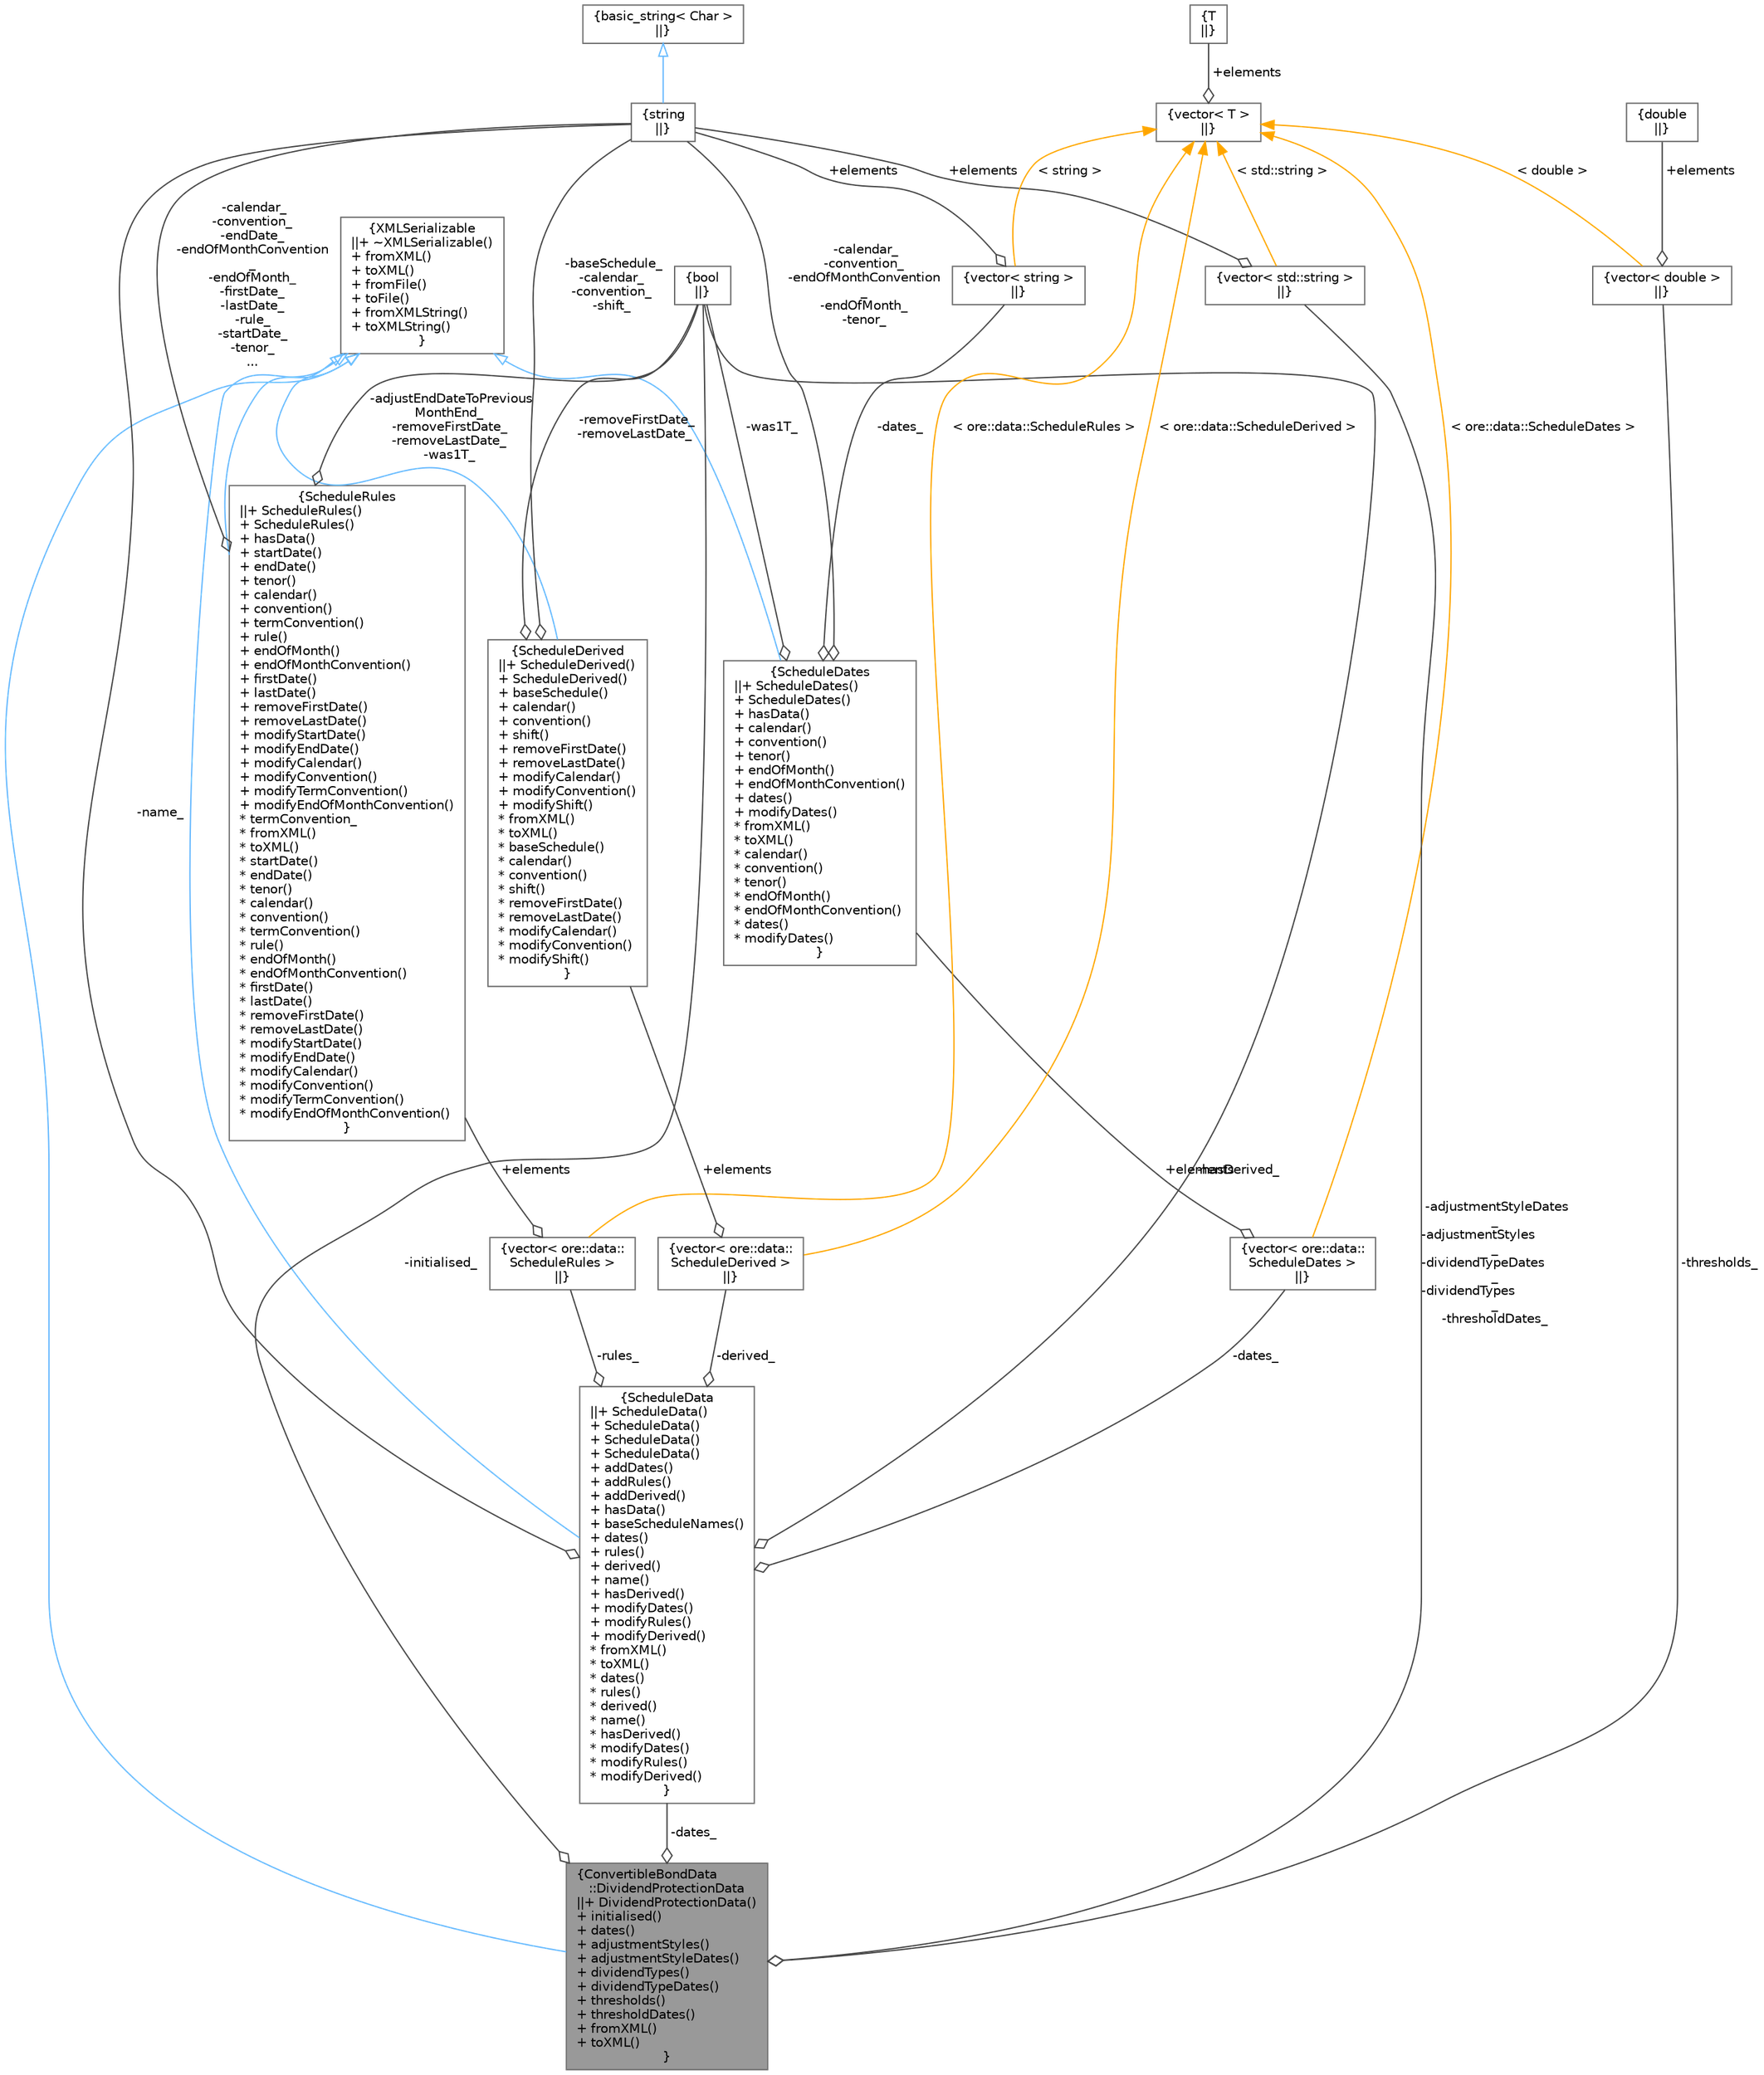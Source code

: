 digraph "ConvertibleBondData::DividendProtectionData"
{
 // INTERACTIVE_SVG=YES
 // LATEX_PDF_SIZE
  bgcolor="transparent";
  edge [fontname=Helvetica,fontsize=10,labelfontname=Helvetica,labelfontsize=10];
  node [fontname=Helvetica,fontsize=10,shape=box,height=0.2,width=0.4];
  Node1 [label="{ConvertibleBondData\l::DividendProtectionData\n||+ DividendProtectionData()\l+ initialised()\l+ dates()\l+ adjustmentStyles()\l+ adjustmentStyleDates()\l+ dividendTypes()\l+ dividendTypeDates()\l+ thresholds()\l+ thresholdDates()\l+ fromXML()\l+ toXML()\l}",height=0.2,width=0.4,color="gray40", fillcolor="grey60", style="filled", fontcolor="black",tooltip=" "];
  Node2 -> Node1 [dir="back",color="steelblue1",style="solid",arrowtail="onormal"];
  Node2 [label="{XMLSerializable\n||+ ~XMLSerializable()\l+ fromXML()\l+ toXML()\l+ fromFile()\l+ toFile()\l+ fromXMLString()\l+ toXMLString()\l}",height=0.2,width=0.4,color="gray40", fillcolor="white", style="filled",URL="$classore_1_1data_1_1_x_m_l_serializable.html",tooltip="Base class for all serializable classes."];
  Node3 -> Node1 [color="grey25",style="solid",label=" -initialised_" ,arrowhead="odiamond"];
  Node3 [label="{bool\n||}",height=0.2,width=0.4,color="gray40", fillcolor="white", style="filled",URL="$classbool.html",tooltip=" "];
  Node4 -> Node1 [color="grey25",style="solid",label=" -dates_" ,arrowhead="odiamond"];
  Node4 [label="{ScheduleData\n||+ ScheduleData()\l+ ScheduleData()\l+ ScheduleData()\l+ ScheduleData()\l+ addDates()\l+ addRules()\l+ addDerived()\l+ hasData()\l+ baseScheduleNames()\l+ dates()\l+ rules()\l+ derived()\l+ name()\l+ hasDerived()\l+ modifyDates()\l+ modifyRules()\l+ modifyDerived()\l* fromXML()\l* toXML()\l* dates()\l* rules()\l* derived()\l* name()\l* hasDerived()\l* modifyDates()\l* modifyRules()\l* modifyDerived()\l}",height=0.2,width=0.4,color="gray40", fillcolor="white", style="filled",URL="$classore_1_1data_1_1_schedule_data.html",tooltip="Serializable schedule data."];
  Node2 -> Node4 [dir="back",color="steelblue1",style="solid",arrowtail="onormal"];
  Node5 -> Node4 [color="grey25",style="solid",label=" -dates_" ,arrowhead="odiamond"];
  Node5 [label="{vector\< ore::data::\lScheduleDates \>\n||}",height=0.2,width=0.4,color="gray40", fillcolor="white", style="filled",tooltip=" "];
  Node6 -> Node5 [color="grey25",style="solid",label=" +elements" ,arrowhead="odiamond"];
  Node6 [label="{ScheduleDates\n||+ ScheduleDates()\l+ ScheduleDates()\l+ hasData()\l+ calendar()\l+ convention()\l+ tenor()\l+ endOfMonth()\l+ endOfMonthConvention()\l+ dates()\l+ modifyDates()\l* fromXML()\l* toXML()\l* calendar()\l* convention()\l* tenor()\l* endOfMonth()\l* endOfMonthConvention()\l* dates()\l* modifyDates()\l}",height=0.2,width=0.4,color="gray40", fillcolor="white", style="filled",URL="$classore_1_1data_1_1_schedule_dates.html",tooltip="Serializable object holding schedule Dates data."];
  Node2 -> Node6 [dir="back",color="steelblue1",style="solid",arrowtail="onormal"];
  Node7 -> Node6 [color="grey25",style="solid",label=" -calendar_\n-convention_\n-endOfMonthConvention\l_\n-endOfMonth_\n-tenor_" ,arrowhead="odiamond"];
  Node7 [label="{string\n||}",height=0.2,width=0.4,color="gray40", fillcolor="white", style="filled",tooltip=" "];
  Node8 -> Node7 [dir="back",color="steelblue1",style="solid",arrowtail="onormal"];
  Node8 [label="{basic_string\< Char \>\n||}",height=0.2,width=0.4,color="gray40", fillcolor="white", style="filled",tooltip=" "];
  Node9 -> Node6 [color="grey25",style="solid",label=" -dates_" ,arrowhead="odiamond"];
  Node9 [label="{vector\< string \>\n||}",height=0.2,width=0.4,color="gray40", fillcolor="white", style="filled",tooltip=" "];
  Node7 -> Node9 [color="grey25",style="solid",label=" +elements" ,arrowhead="odiamond"];
  Node10 -> Node9 [dir="back",color="orange",style="solid",label=" \< string \>" ];
  Node10 [label="{vector\< T \>\n||}",height=0.2,width=0.4,color="gray40", fillcolor="white", style="filled",tooltip=" "];
  Node11 -> Node10 [color="grey25",style="solid",label=" +elements" ,arrowhead="odiamond"];
  Node11 [label="{T\n||}",height=0.2,width=0.4,color="gray40", fillcolor="white", style="filled",tooltip=" "];
  Node3 -> Node6 [color="grey25",style="solid",label=" -was1T_" ,arrowhead="odiamond"];
  Node10 -> Node5 [dir="back",color="orange",style="solid",label=" \< ore::data::ScheduleDates \>" ];
  Node12 -> Node4 [color="grey25",style="solid",label=" -rules_" ,arrowhead="odiamond"];
  Node12 [label="{vector\< ore::data::\lScheduleRules \>\n||}",height=0.2,width=0.4,color="gray40", fillcolor="white", style="filled",tooltip=" "];
  Node13 -> Node12 [color="grey25",style="solid",label=" +elements" ,arrowhead="odiamond"];
  Node13 [label="{ScheduleRules\n||+ ScheduleRules()\l+ ScheduleRules()\l+ hasData()\l+ startDate()\l+ endDate()\l+ tenor()\l+ calendar()\l+ convention()\l+ termConvention()\l+ rule()\l+ endOfMonth()\l+ endOfMonthConvention()\l+ firstDate()\l+ lastDate()\l+ removeFirstDate()\l+ removeLastDate()\l+ modifyStartDate()\l+ modifyEndDate()\l+ modifyCalendar()\l+ modifyConvention()\l+ modifyTermConvention()\l+ modifyEndOfMonthConvention()\l* termConvention_\l* fromXML()\l* toXML()\l* startDate()\l* endDate()\l* tenor()\l* calendar()\l* convention()\l* termConvention()\l* rule()\l* endOfMonth()\l* endOfMonthConvention()\l* firstDate()\l* lastDate()\l* removeFirstDate()\l* removeLastDate()\l* modifyStartDate()\l* modifyEndDate()\l* modifyCalendar()\l* modifyConvention()\l* modifyTermConvention()\l* modifyEndOfMonthConvention()\l}",height=0.2,width=0.4,color="gray40", fillcolor="white", style="filled",URL="$classore_1_1data_1_1_schedule_rules.html",tooltip="Serializable object holding schedule Rules data."];
  Node2 -> Node13 [dir="back",color="steelblue1",style="solid",arrowtail="onormal"];
  Node7 -> Node13 [color="grey25",style="solid",label=" -calendar_\n-convention_\n-endDate_\n-endOfMonthConvention\l_\n-endOfMonth_\n-firstDate_\n-lastDate_\n-rule_\n-startDate_\n-tenor_\n..." ,arrowhead="odiamond"];
  Node3 -> Node13 [color="grey25",style="solid",label=" -adjustEndDateToPrevious\lMonthEnd_\n-removeFirstDate_\n-removeLastDate_\n-was1T_" ,arrowhead="odiamond"];
  Node10 -> Node12 [dir="back",color="orange",style="solid",label=" \< ore::data::ScheduleRules \>" ];
  Node14 -> Node4 [color="grey25",style="solid",label=" -derived_" ,arrowhead="odiamond"];
  Node14 [label="{vector\< ore::data::\lScheduleDerived \>\n||}",height=0.2,width=0.4,color="gray40", fillcolor="white", style="filled",tooltip=" "];
  Node15 -> Node14 [color="grey25",style="solid",label=" +elements" ,arrowhead="odiamond"];
  Node15 [label="{ScheduleDerived\n||+ ScheduleDerived()\l+ ScheduleDerived()\l+ baseSchedule()\l+ calendar()\l+ convention()\l+ shift()\l+ removeFirstDate()\l+ removeLastDate()\l+ modifyCalendar()\l+ modifyConvention()\l+ modifyShift()\l* fromXML()\l* toXML()\l* baseSchedule()\l* calendar()\l* convention()\l* shift()\l* removeFirstDate()\l* removeLastDate()\l* modifyCalendar()\l* modifyConvention()\l* modifyShift()\l}",height=0.2,width=0.4,color="gray40", fillcolor="white", style="filled",URL="$classore_1_1data_1_1_schedule_derived.html",tooltip="Serializable object holding Derived schedule data."];
  Node2 -> Node15 [dir="back",color="steelblue1",style="solid",arrowtail="onormal"];
  Node7 -> Node15 [color="grey25",style="solid",label=" -baseSchedule_\n-calendar_\n-convention_\n-shift_" ,arrowhead="odiamond"];
  Node3 -> Node15 [color="grey25",style="solid",label=" -removeFirstDate_\n-removeLastDate_" ,arrowhead="odiamond"];
  Node10 -> Node14 [dir="back",color="orange",style="solid",label=" \< ore::data::ScheduleDerived \>" ];
  Node7 -> Node4 [color="grey25",style="solid",label=" -name_" ,arrowhead="odiamond"];
  Node3 -> Node4 [color="grey25",style="solid",label=" -hasDerived_" ,arrowhead="odiamond"];
  Node16 -> Node1 [color="grey25",style="solid",label=" -adjustmentStyleDates\l_\n-adjustmentStyles\l_\n-dividendTypeDates\l_\n-dividendTypes\l_\n-thresholdDates_" ,arrowhead="odiamond"];
  Node16 [label="{vector\< std::string \>\n||}",height=0.2,width=0.4,color="gray40", fillcolor="white", style="filled",tooltip=" "];
  Node7 -> Node16 [color="grey25",style="solid",label=" +elements" ,arrowhead="odiamond"];
  Node10 -> Node16 [dir="back",color="orange",style="solid",label=" \< std::string \>" ];
  Node17 -> Node1 [color="grey25",style="solid",label=" -thresholds_" ,arrowhead="odiamond"];
  Node17 [label="{vector\< double \>\n||}",height=0.2,width=0.4,color="gray40", fillcolor="white", style="filled",tooltip=" "];
  Node18 -> Node17 [color="grey25",style="solid",label=" +elements" ,arrowhead="odiamond"];
  Node18 [label="{double\n||}",height=0.2,width=0.4,color="gray40", fillcolor="white", style="filled",tooltip=" "];
  Node10 -> Node17 [dir="back",color="orange",style="solid",label=" \< double \>" ];
}
